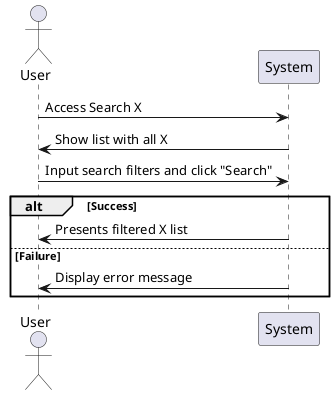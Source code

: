 @startuml
actor User
participant "System" as System

User -> System: Access Search X
System -> User: Show list with all X

User -> System: Input search filters and click "Search"
alt Success
    System -> User: Presents filtered X list
else Failure
    System -> User: Display error message
end
@enduml



